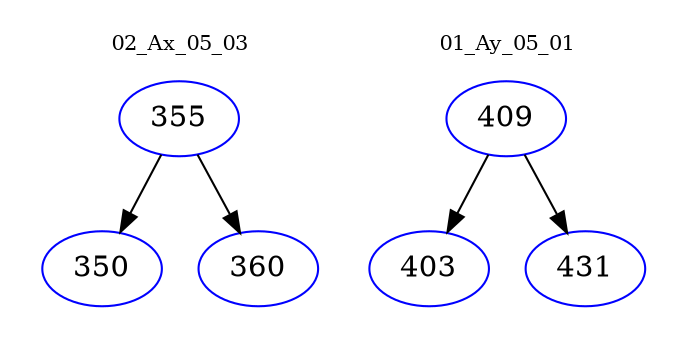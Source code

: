 digraph{
subgraph cluster_0 {
color = white
label = "02_Ax_05_03";
fontsize=10;
T0_355 [label="355", color="blue"]
T0_355 -> T0_350 [color="black"]
T0_350 [label="350", color="blue"]
T0_355 -> T0_360 [color="black"]
T0_360 [label="360", color="blue"]
}
subgraph cluster_1 {
color = white
label = "01_Ay_05_01";
fontsize=10;
T1_409 [label="409", color="blue"]
T1_409 -> T1_403 [color="black"]
T1_403 [label="403", color="blue"]
T1_409 -> T1_431 [color="black"]
T1_431 [label="431", color="blue"]
}
}
